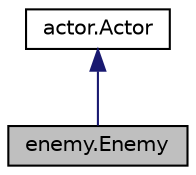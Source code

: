 digraph "enemy.Enemy"
{
  edge [fontname="Helvetica",fontsize="10",labelfontname="Helvetica",labelfontsize="10"];
  node [fontname="Helvetica",fontsize="10",shape=record];
  Node0 [label="enemy.Enemy",height=0.2,width=0.4,color="black", fillcolor="grey75", style="filled", fontcolor="black"];
  Node1 -> Node0 [dir="back",color="midnightblue",fontsize="10",style="solid",fontname="Helvetica"];
  Node1 [label="actor.Actor",height=0.2,width=0.4,color="black", fillcolor="white", style="filled",URL="$classactor_1_1_actor.html",tooltip="Abstract base class for game actors. "];
}
